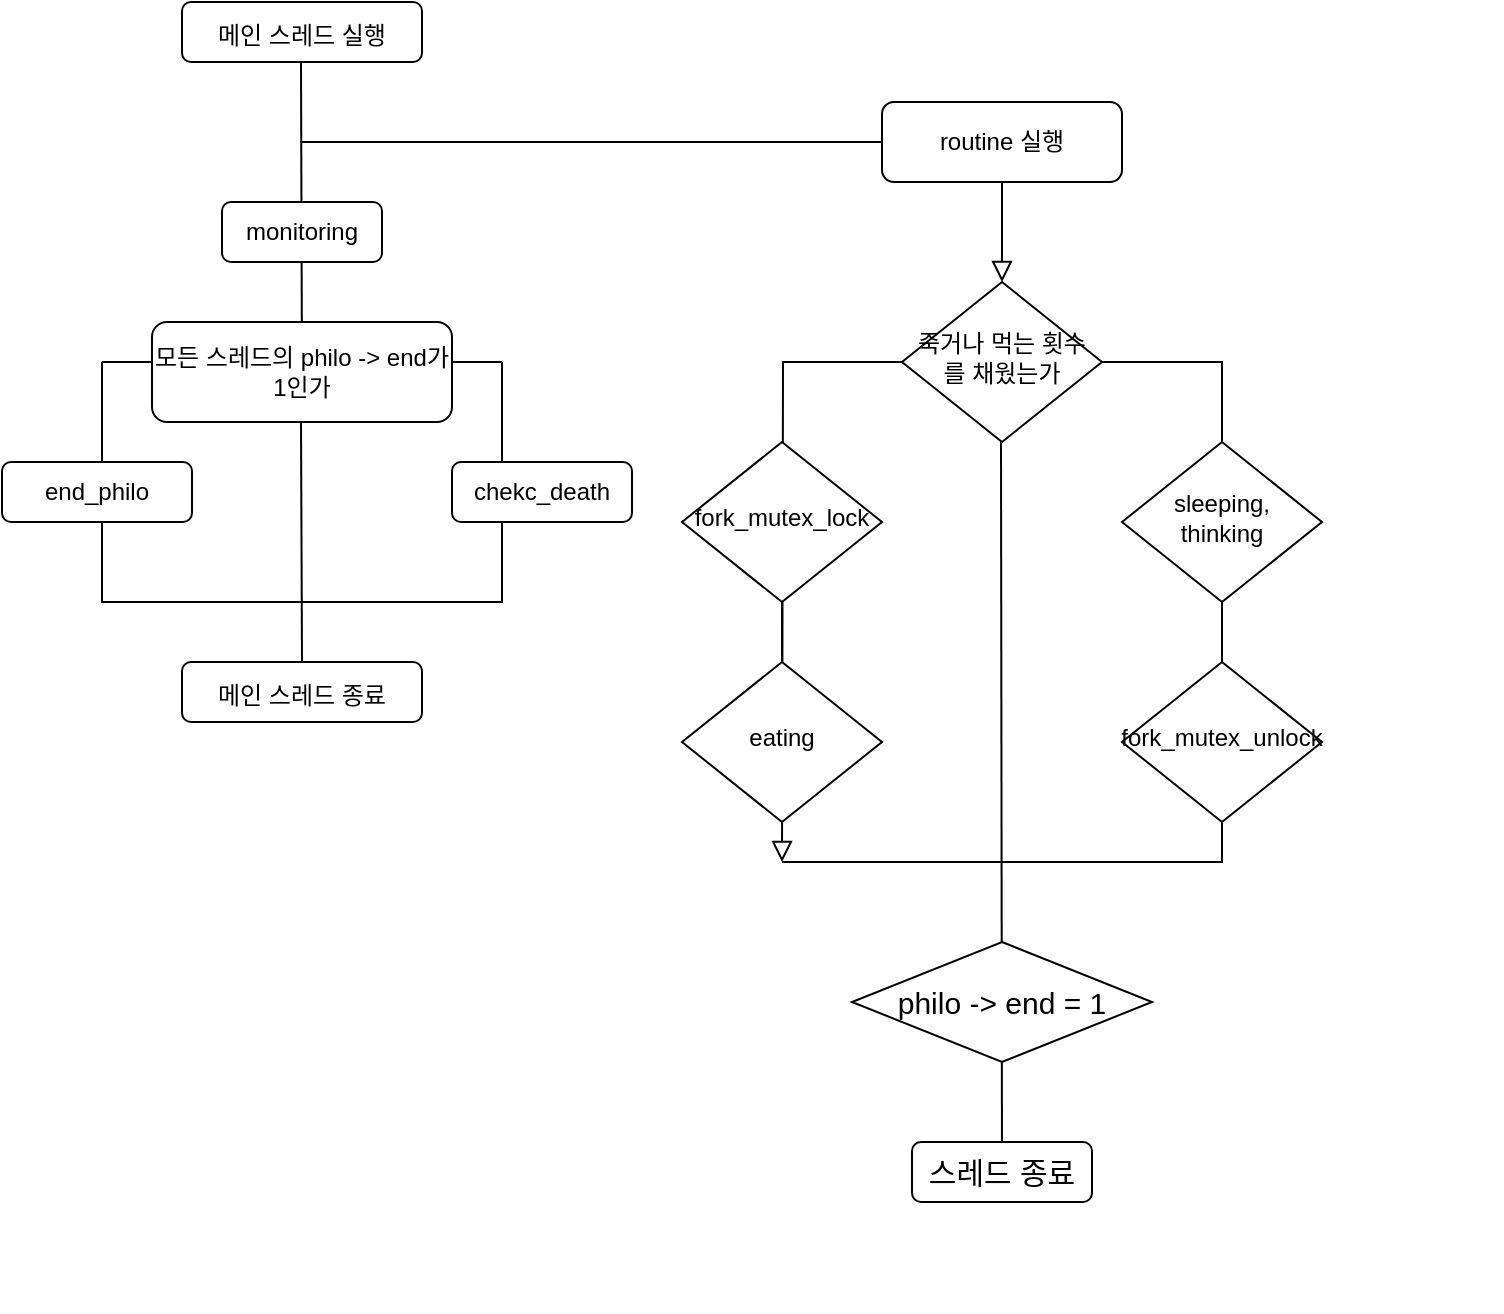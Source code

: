 <mxfile version="20.0.1" type="github">
  <diagram id="C5RBs43oDa-KdzZeNtuy" name="Page-1">
    <mxGraphModel dx="1573" dy="834" grid="1" gridSize="10" guides="1" tooltips="1" connect="1" arrows="1" fold="1" page="1" pageScale="1" pageWidth="827" pageHeight="1169" math="0" shadow="0">
      <root>
        <mxCell id="WIyWlLk6GJQsqaUBKTNV-0" />
        <mxCell id="WIyWlLk6GJQsqaUBKTNV-1" parent="WIyWlLk6GJQsqaUBKTNV-0" />
        <mxCell id="OYBQAQg_jWL3sELhhOmz-15" value="&lt;font style=&quot;font-size: 12px;&quot;&gt;메인 스레드 실행&lt;/font&gt;" style="rounded=1;whiteSpace=wrap;html=1;fontSize=15;" parent="WIyWlLk6GJQsqaUBKTNV-1" vertex="1">
          <mxGeometry x="160" y="20" width="120" height="30" as="geometry" />
        </mxCell>
        <mxCell id="OYBQAQg_jWL3sELhhOmz-16" value="" style="endArrow=none;html=1;rounded=0;fontSize=15;" parent="WIyWlLk6GJQsqaUBKTNV-1" edge="1">
          <mxGeometry width="50" height="50" relative="1" as="geometry">
            <mxPoint x="220" y="210" as="sourcePoint" />
            <mxPoint x="219.5" y="50" as="targetPoint" />
          </mxGeometry>
        </mxCell>
        <mxCell id="OYBQAQg_jWL3sELhhOmz-17" value="monitoring" style="rounded=1;whiteSpace=wrap;html=1;fontSize=12;" parent="WIyWlLk6GJQsqaUBKTNV-1" vertex="1">
          <mxGeometry x="180" y="120" width="80" height="30" as="geometry" />
        </mxCell>
        <mxCell id="OYBQAQg_jWL3sELhhOmz-21" value="" style="swimlane;startSize=0;fontSize=12;" parent="WIyWlLk6GJQsqaUBKTNV-1" vertex="1">
          <mxGeometry x="120" y="200" width="200" height="120" as="geometry" />
        </mxCell>
        <mxCell id="OYBQAQg_jWL3sELhhOmz-24" value="chekc_death" style="rounded=1;whiteSpace=wrap;html=1;fontSize=12;" parent="OYBQAQg_jWL3sELhhOmz-21" vertex="1">
          <mxGeometry x="175" y="50" width="90" height="30" as="geometry" />
        </mxCell>
        <mxCell id="OYBQAQg_jWL3sELhhOmz-25" value="" style="endArrow=none;html=1;rounded=0;fontSize=12;entryX=0.5;entryY=0;entryDx=0;entryDy=0;" parent="OYBQAQg_jWL3sELhhOmz-21" edge="1" target="OYBQAQg_jWL3sELhhOmz-26">
          <mxGeometry width="50" height="50" relative="1" as="geometry">
            <mxPoint x="99.5" y="30" as="sourcePoint" />
            <mxPoint x="100" y="260" as="targetPoint" />
          </mxGeometry>
        </mxCell>
        <mxCell id="OYBQAQg_jWL3sELhhOmz-23" value="end_philo" style="rounded=1;whiteSpace=wrap;html=1;fontSize=12;" parent="OYBQAQg_jWL3sELhhOmz-21" vertex="1">
          <mxGeometry x="-50" y="50" width="95" height="30" as="geometry" />
        </mxCell>
        <mxCell id="OYBQAQg_jWL3sELhhOmz-19" value="모든 스레드의 philo -&amp;gt; end가 1인가" style="rounded=1;whiteSpace=wrap;html=1;fontSize=12;" parent="WIyWlLk6GJQsqaUBKTNV-1" vertex="1">
          <mxGeometry x="145" y="180" width="150" height="50" as="geometry" />
        </mxCell>
        <mxCell id="OYBQAQg_jWL3sELhhOmz-26" value="&lt;font style=&quot;font-size: 12px;&quot;&gt;메인 스레드 종료&lt;/font&gt;" style="rounded=1;whiteSpace=wrap;html=1;fontSize=15;" parent="WIyWlLk6GJQsqaUBKTNV-1" vertex="1">
          <mxGeometry x="160" y="350" width="120" height="30" as="geometry" />
        </mxCell>
        <mxCell id="OYBQAQg_jWL3sELhhOmz-28" value="" style="endArrow=none;html=1;rounded=0;fontSize=12;" parent="WIyWlLk6GJQsqaUBKTNV-1" edge="1">
          <mxGeometry width="50" height="50" relative="1" as="geometry">
            <mxPoint x="220" y="90" as="sourcePoint" />
            <mxPoint x="520" y="90" as="targetPoint" />
          </mxGeometry>
        </mxCell>
        <mxCell id="OYBQAQg_jWL3sELhhOmz-14" value="" style="group" parent="WIyWlLk6GJQsqaUBKTNV-1" vertex="1" connectable="0">
          <mxGeometry x="410" y="70" width="410" height="605" as="geometry" />
        </mxCell>
        <mxCell id="4U-pCs9HygKkLwYievn4-9" value="" style="edgeStyle=orthogonalEdgeStyle;rounded=0;html=1;jettySize=auto;orthogonalLoop=1;fontSize=11;endArrow=none;endFill=0;endSize=8;strokeWidth=1;shadow=0;labelBackgroundColor=none;" parent="OYBQAQg_jWL3sELhhOmz-14" source="WIyWlLk6GJQsqaUBKTNV-6" edge="1">
          <mxGeometry y="10" relative="1" as="geometry">
            <mxPoint as="offset" />
            <mxPoint x="210" y="130" as="sourcePoint" />
            <mxPoint x="50" y="380" as="targetPoint" />
            <Array as="points">
              <mxPoint x="270" y="130" />
              <mxPoint x="270" y="380" />
            </Array>
          </mxGeometry>
        </mxCell>
        <mxCell id="WIyWlLk6GJQsqaUBKTNV-3" value="routine 실행" style="rounded=1;whiteSpace=wrap;html=1;fontSize=12;glass=0;strokeWidth=1;shadow=0;" parent="OYBQAQg_jWL3sELhhOmz-14" vertex="1">
          <mxGeometry x="100" width="120" height="40" as="geometry" />
        </mxCell>
        <mxCell id="OYBQAQg_jWL3sELhhOmz-1" value="" style="group" parent="OYBQAQg_jWL3sELhhOmz-14" vertex="1" connectable="0">
          <mxGeometry y="90" width="410" height="515" as="geometry" />
        </mxCell>
        <mxCell id="OYBQAQg_jWL3sELhhOmz-2" value="sleeping, thinking" style="rhombus;whiteSpace=wrap;html=1;shadow=0;fontFamily=Helvetica;fontSize=12;align=center;strokeWidth=1;spacing=6;spacingTop=-4;" parent="OYBQAQg_jWL3sELhhOmz-1" vertex="1">
          <mxGeometry x="220" y="80" width="100" height="80" as="geometry" />
        </mxCell>
        <mxCell id="WIyWlLk6GJQsqaUBKTNV-6" value="죽거나 먹는 횟수를 채웠는가" style="rhombus;whiteSpace=wrap;html=1;shadow=0;fontFamily=Helvetica;fontSize=12;align=center;strokeWidth=1;spacing=6;spacingTop=-4;" parent="OYBQAQg_jWL3sELhhOmz-1" vertex="1">
          <mxGeometry x="110" width="100" height="80" as="geometry" />
        </mxCell>
        <mxCell id="WIyWlLk6GJQsqaUBKTNV-4" value="" style="rounded=0;html=1;jettySize=auto;orthogonalLoop=1;fontSize=11;endArrow=block;endFill=0;endSize=8;strokeWidth=1;shadow=0;labelBackgroundColor=none;edgeStyle=orthogonalEdgeStyle;" parent="OYBQAQg_jWL3sELhhOmz-1" source="WIyWlLk6GJQsqaUBKTNV-6" edge="1">
          <mxGeometry y="20" relative="1" as="geometry">
            <mxPoint as="offset" />
            <mxPoint x="50" y="290" as="targetPoint" />
          </mxGeometry>
        </mxCell>
        <mxCell id="4U-pCs9HygKkLwYievn4-2" value="eating" style="rhombus;whiteSpace=wrap;html=1;shadow=0;fontFamily=Helvetica;fontSize=12;align=center;strokeWidth=1;spacing=6;spacingTop=-4;" parent="OYBQAQg_jWL3sELhhOmz-1" vertex="1">
          <mxGeometry y="190" width="100" height="80" as="geometry" />
        </mxCell>
        <mxCell id="OYBQAQg_jWL3sELhhOmz-3" value="fork_mutex_unlock" style="rhombus;whiteSpace=wrap;html=1;shadow=0;fontFamily=Helvetica;fontSize=12;align=center;strokeWidth=1;spacing=6;spacingTop=-4;" parent="OYBQAQg_jWL3sELhhOmz-1" vertex="1">
          <mxGeometry x="220" y="190" width="100" height="80" as="geometry" />
        </mxCell>
        <mxCell id="WIyWlLk6GJQsqaUBKTNV-10" value="fork_mutex_lock" style="rhombus;whiteSpace=wrap;html=1;shadow=0;fontFamily=Helvetica;fontSize=12;align=center;strokeWidth=1;spacing=6;spacingTop=-4;" parent="OYBQAQg_jWL3sELhhOmz-1" vertex="1">
          <mxGeometry y="80" width="100" height="80" as="geometry" />
        </mxCell>
        <mxCell id="4U-pCs9HygKkLwYievn4-3" value="" style="rounded=0;html=1;jettySize=auto;orthogonalLoop=1;fontSize=11;endArrow=none;endFill=0;endSize=8;strokeWidth=1;shadow=0;labelBackgroundColor=none;edgeStyle=orthogonalEdgeStyle;entryX=0.5;entryY=0;entryDx=0;entryDy=0;" parent="OYBQAQg_jWL3sELhhOmz-1" source="WIyWlLk6GJQsqaUBKTNV-10" target="4U-pCs9HygKkLwYievn4-2" edge="1">
          <mxGeometry x="0.333" y="20" relative="1" as="geometry">
            <mxPoint as="offset" />
            <mxPoint x="50" y="170" as="sourcePoint" />
            <mxPoint x="110" y="430" as="targetPoint" />
          </mxGeometry>
        </mxCell>
        <mxCell id="OYBQAQg_jWL3sELhhOmz-10" value="" style="endArrow=classic;html=1;rounded=0;fontSize=15;" parent="OYBQAQg_jWL3sELhhOmz-1" edge="1">
          <mxGeometry width="50" height="50" relative="1" as="geometry">
            <mxPoint x="159.5" y="80" as="sourcePoint" />
            <mxPoint x="160" y="440" as="targetPoint" />
          </mxGeometry>
        </mxCell>
        <mxCell id="OYBQAQg_jWL3sELhhOmz-11" value="philo -&amp;gt; end = 1" style="rhombus;whiteSpace=wrap;html=1;fontSize=15;" parent="OYBQAQg_jWL3sELhhOmz-1" vertex="1">
          <mxGeometry x="85" y="330" width="150" height="60" as="geometry" />
        </mxCell>
        <mxCell id="OYBQAQg_jWL3sELhhOmz-13" value="스레드 종료" style="rounded=1;whiteSpace=wrap;html=1;fontSize=15;" parent="OYBQAQg_jWL3sELhhOmz-1" vertex="1">
          <mxGeometry x="115" y="430" width="90" height="30" as="geometry" />
        </mxCell>
        <mxCell id="WIyWlLk6GJQsqaUBKTNV-2" value="" style="rounded=0;html=1;jettySize=auto;orthogonalLoop=1;fontSize=11;endArrow=block;endFill=0;endSize=8;strokeWidth=1;shadow=0;labelBackgroundColor=none;edgeStyle=orthogonalEdgeStyle;" parent="OYBQAQg_jWL3sELhhOmz-14" source="WIyWlLk6GJQsqaUBKTNV-3" target="WIyWlLk6GJQsqaUBKTNV-6" edge="1">
          <mxGeometry relative="1" as="geometry" />
        </mxCell>
      </root>
    </mxGraphModel>
  </diagram>
</mxfile>
